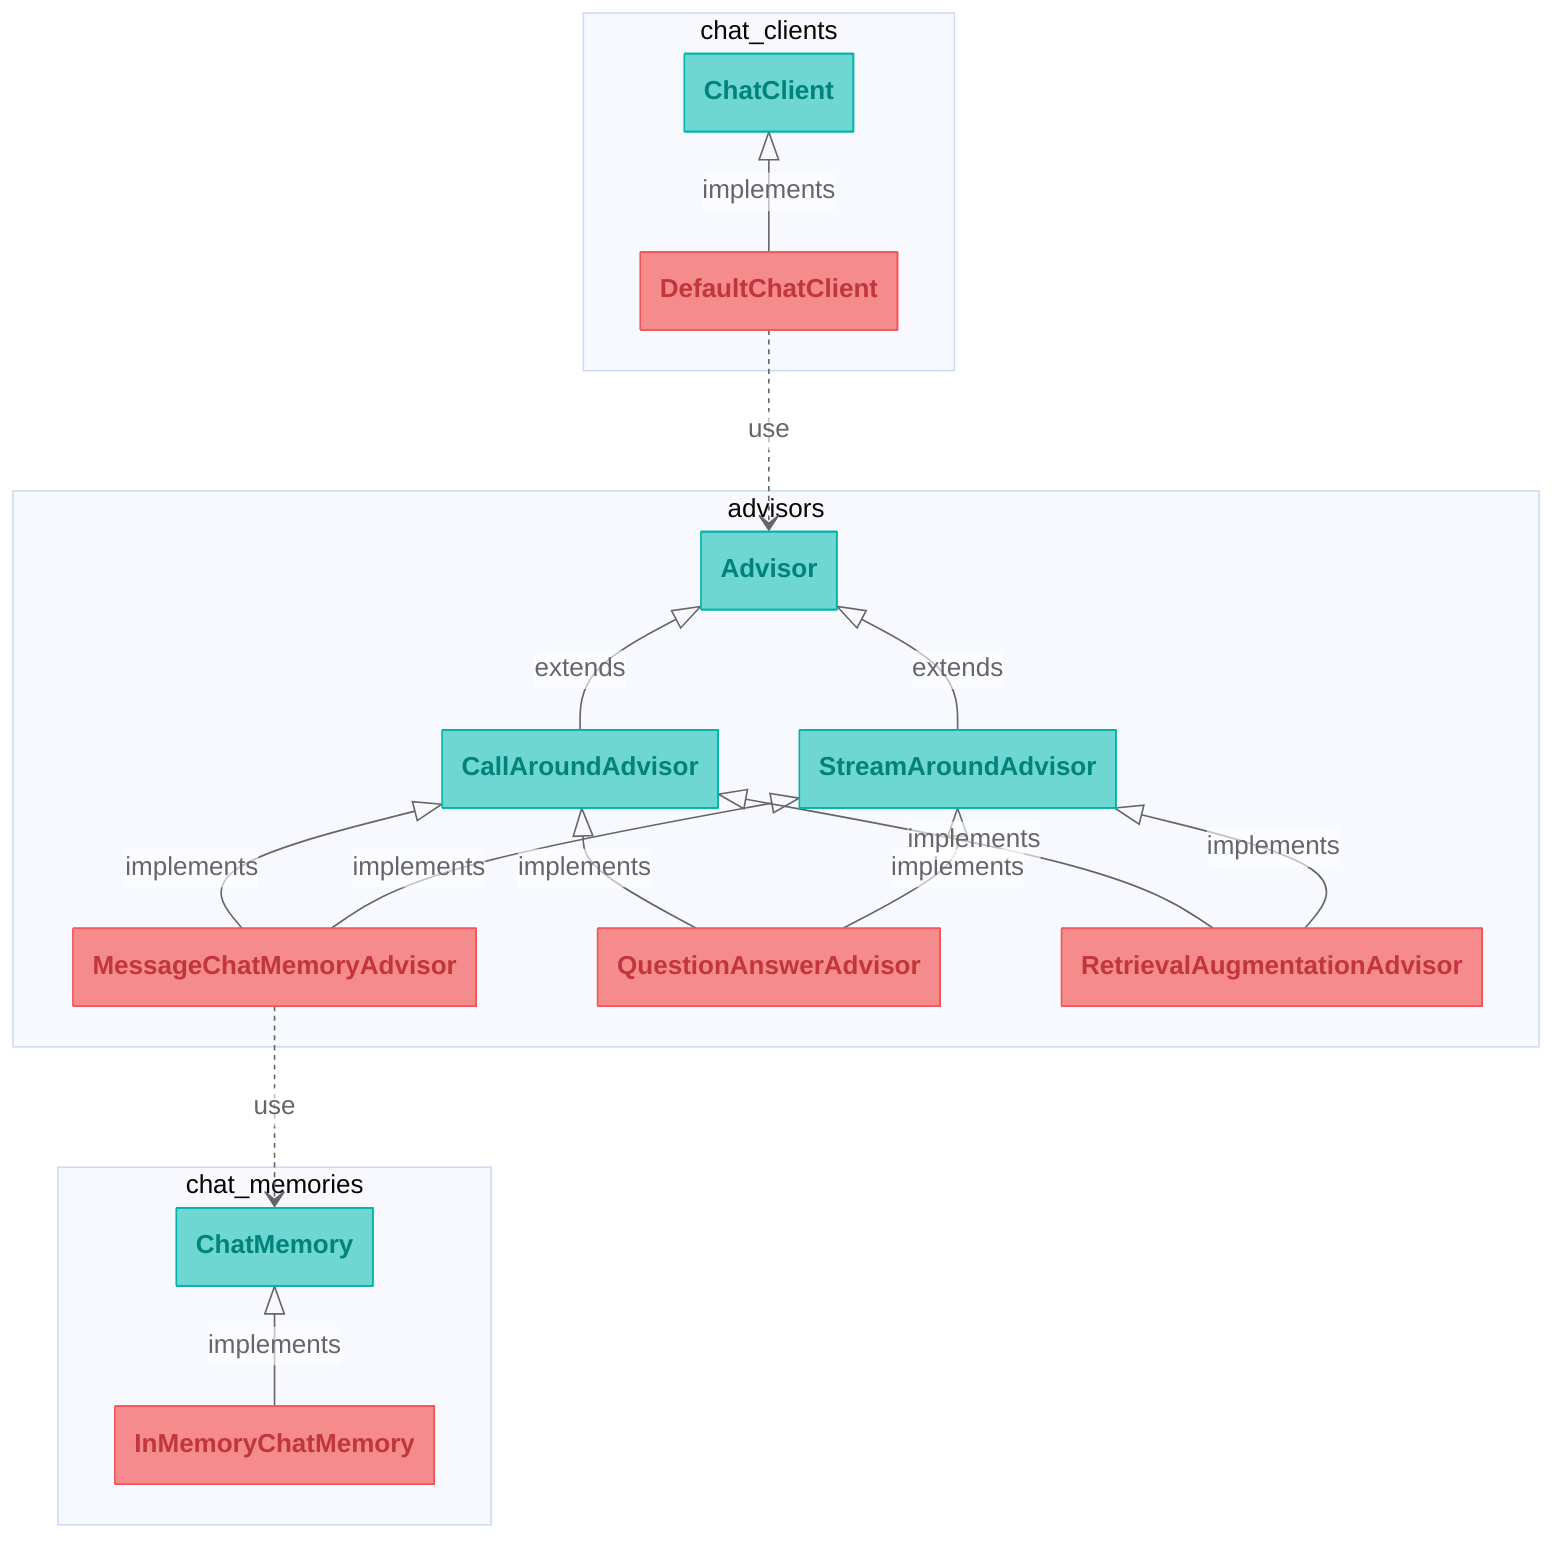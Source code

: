 ---
config:
  class:
    hideEmptyMembersBox: true
  theme: 'base'
  themeVariables:
    lineColor: '#666666'
    mainBkg: '#ffffff99'
    classText: '#666666'
---
classDiagram
    namespace chat_clients {
        class ChatClient:::interface
        class DefaultChatClient:::concrete
    }

    namespace advisors {
        class Advisor:::interface
        class CallAroundAdvisor:::interface
        class StreamAroundAdvisor:::interface
        class MessageChatMemoryAdvisor:::concrete
        class QuestionAnswerAdvisor:::concrete
        class RetrievalAugmentationAdvisor:::concrete
    }

    namespace chat_memories {
        class ChatMemory:::interface
        class InMemoryChatMemory:::concrete
    }

    ChatClient <|-- DefaultChatClient : implements
    Advisor <|-- CallAroundAdvisor : extends
    Advisor <|-- StreamAroundAdvisor : extends
    CallAroundAdvisor <|-- MessageChatMemoryAdvisor : implements
    StreamAroundAdvisor <|-- MessageChatMemoryAdvisor : implements
    CallAroundAdvisor <|-- QuestionAnswerAdvisor : implements
    StreamAroundAdvisor <|-- QuestionAnswerAdvisor : implements
    CallAroundAdvisor <|-- RetrievalAugmentationAdvisor : implements
    StreamAroundAdvisor <|-- RetrievalAugmentationAdvisor : implements
    ChatMemory <|-- InMemoryChatMemory : implements

    DefaultChatClient ..> Advisor : use

    MessageChatMemoryAdvisor ..> ChatMemory : use

    classDef interface fill:#6ed7d1,stroke:#01b4aa,color:#01837c
    classDef concrete fill:#f58b8d,stroke:#f0565a,color:#c0363b